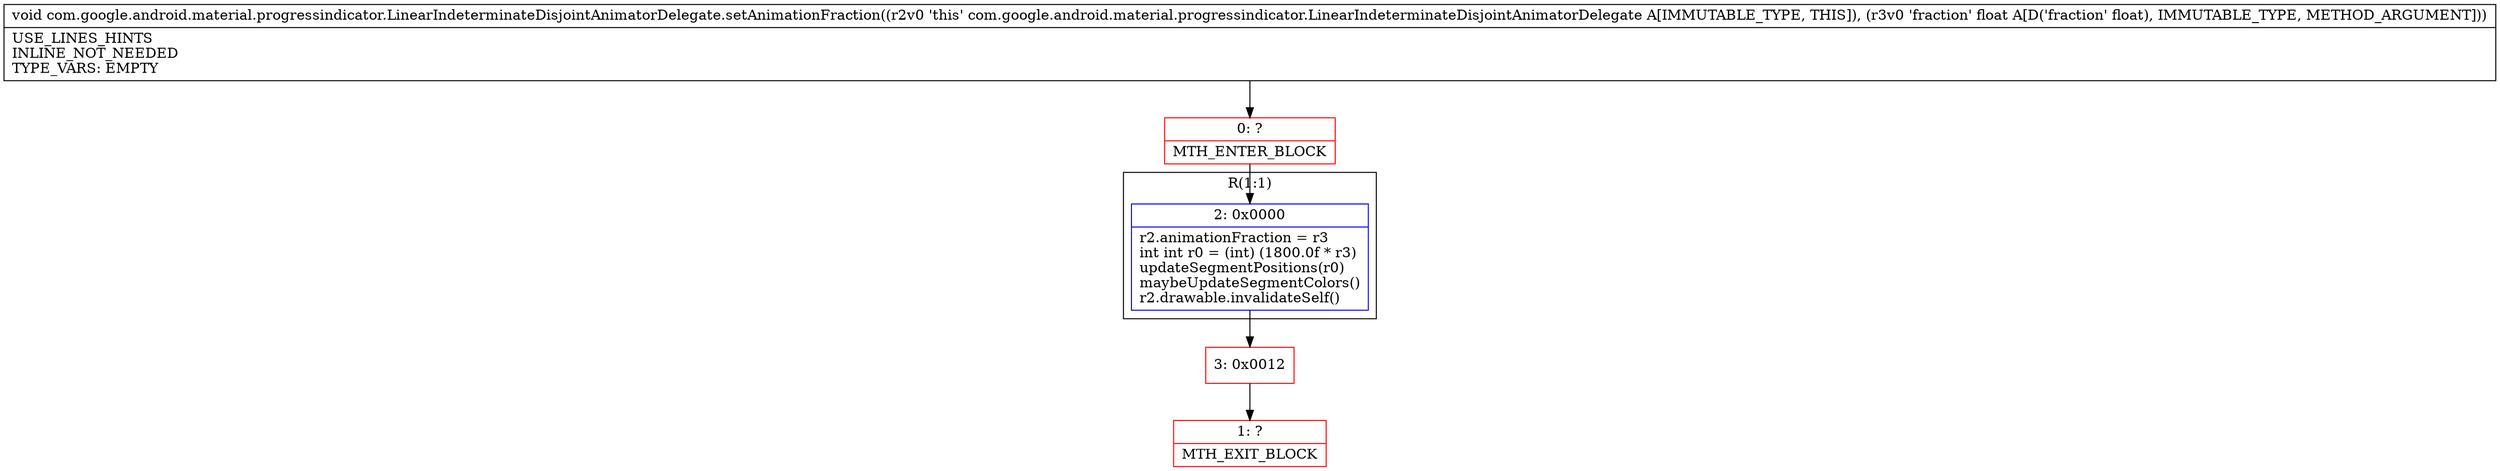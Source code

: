 digraph "CFG forcom.google.android.material.progressindicator.LinearIndeterminateDisjointAnimatorDelegate.setAnimationFraction(F)V" {
subgraph cluster_Region_1356590932 {
label = "R(1:1)";
node [shape=record,color=blue];
Node_2 [shape=record,label="{2\:\ 0x0000|r2.animationFraction = r3\lint int r0 = (int) (1800.0f * r3)\lupdateSegmentPositions(r0)\lmaybeUpdateSegmentColors()\lr2.drawable.invalidateSelf()\l}"];
}
Node_0 [shape=record,color=red,label="{0\:\ ?|MTH_ENTER_BLOCK\l}"];
Node_3 [shape=record,color=red,label="{3\:\ 0x0012}"];
Node_1 [shape=record,color=red,label="{1\:\ ?|MTH_EXIT_BLOCK\l}"];
MethodNode[shape=record,label="{void com.google.android.material.progressindicator.LinearIndeterminateDisjointAnimatorDelegate.setAnimationFraction((r2v0 'this' com.google.android.material.progressindicator.LinearIndeterminateDisjointAnimatorDelegate A[IMMUTABLE_TYPE, THIS]), (r3v0 'fraction' float A[D('fraction' float), IMMUTABLE_TYPE, METHOD_ARGUMENT]))  | USE_LINES_HINTS\lINLINE_NOT_NEEDED\lTYPE_VARS: EMPTY\l}"];
MethodNode -> Node_0;Node_2 -> Node_3;
Node_0 -> Node_2;
Node_3 -> Node_1;
}

